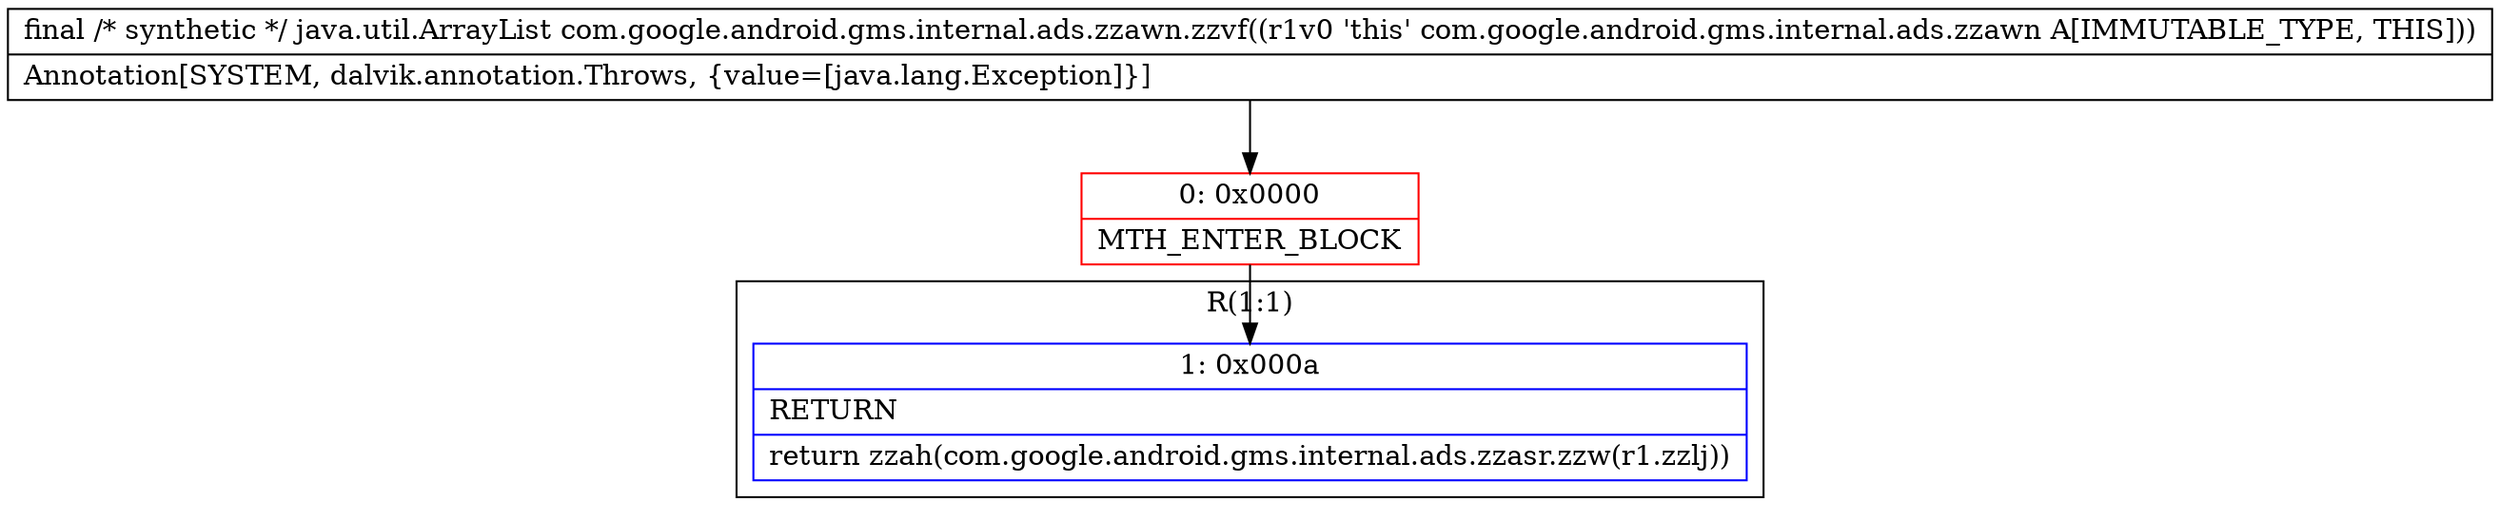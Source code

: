 digraph "CFG forcom.google.android.gms.internal.ads.zzawn.zzvf()Ljava\/util\/ArrayList;" {
subgraph cluster_Region_863826617 {
label = "R(1:1)";
node [shape=record,color=blue];
Node_1 [shape=record,label="{1\:\ 0x000a|RETURN\l|return zzah(com.google.android.gms.internal.ads.zzasr.zzw(r1.zzlj))\l}"];
}
Node_0 [shape=record,color=red,label="{0\:\ 0x0000|MTH_ENTER_BLOCK\l}"];
MethodNode[shape=record,label="{final \/* synthetic *\/ java.util.ArrayList com.google.android.gms.internal.ads.zzawn.zzvf((r1v0 'this' com.google.android.gms.internal.ads.zzawn A[IMMUTABLE_TYPE, THIS]))  | Annotation[SYSTEM, dalvik.annotation.Throws, \{value=[java.lang.Exception]\}]\l}"];
MethodNode -> Node_0;
Node_0 -> Node_1;
}

